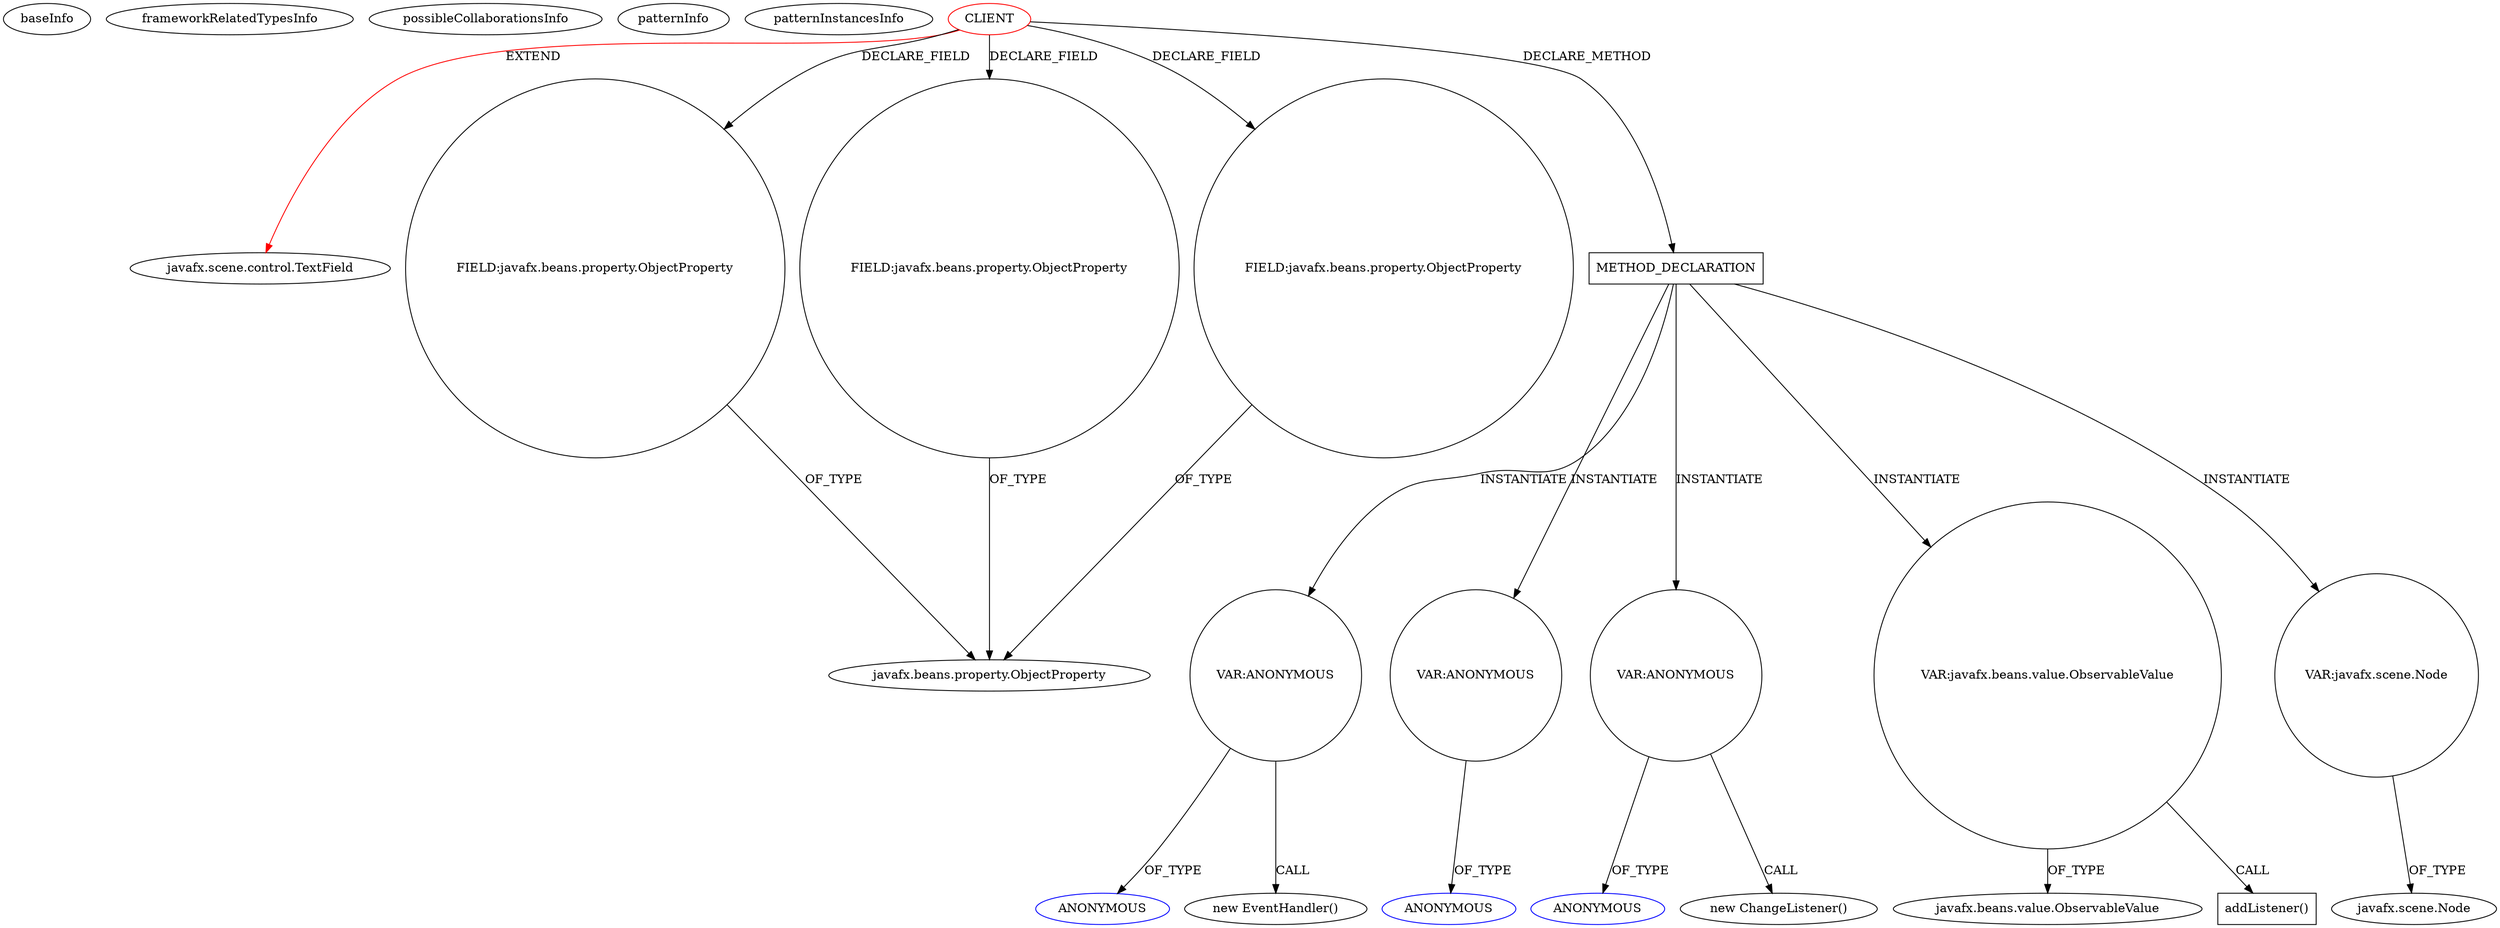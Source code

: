 digraph {
baseInfo[graphId=337,category="pattern",isAnonymous=false,possibleRelation=false]
frameworkRelatedTypesInfo[0="javafx.scene.control.TextField"]
possibleCollaborationsInfo[]
patternInfo[frequency=2.0,patternRootClient=0]
patternInstancesInfo[0="rluu-cyclehunter~/rluu-cyclehunter/cyclehunter-javafx-master/src/main/java/com/ryanluu/cyclehunter/ui/NumberTextField.java~NumberTextField~4043",1="nablex-jfx-control-date~/nablex-jfx-control-date/jfx-control-date-master/src/main/java/be/nabu/jfx/control/date/DatePicker.java~DatePicker~3721"]
1[label="javafx.scene.control.TextField",vertexType="FRAMEWORK_CLASS_TYPE",isFrameworkType=false]
0[label="CLIENT",vertexType="ROOT_CLIENT_CLASS_DECLARATION",isFrameworkType=false,color=red]
12[label="FIELD:javafx.beans.property.ObjectProperty",vertexType="FIELD_DECLARATION",isFrameworkType=false,shape=circle]
4[label="FIELD:javafx.beans.property.ObjectProperty",vertexType="FIELD_DECLARATION",isFrameworkType=false,shape=circle]
10[label="FIELD:javafx.beans.property.ObjectProperty",vertexType="FIELD_DECLARATION",isFrameworkType=false,shape=circle]
224[label="METHOD_DECLARATION",vertexType="CLIENT_METHOD_DECLARATION",isFrameworkType=false,shape=box]
252[label="VAR:ANONYMOUS",vertexType="VARIABLE_EXPRESION",isFrameworkType=false,shape=circle]
253[label="ANONYMOUS",vertexType="REFERENCE_ANONYMOUS_DECLARATION",isFrameworkType=false,color=blue]
251[label="new EventHandler()",vertexType="CONSTRUCTOR_CALL",isFrameworkType=false]
243[label="VAR:ANONYMOUS",vertexType="VARIABLE_EXPRESION",isFrameworkType=false,shape=circle]
244[label="ANONYMOUS",vertexType="REFERENCE_ANONYMOUS_DECLARATION",isFrameworkType=false,color=blue]
268[label="VAR:ANONYMOUS",vertexType="VARIABLE_EXPRESION",isFrameworkType=false,shape=circle]
269[label="ANONYMOUS",vertexType="REFERENCE_ANONYMOUS_DECLARATION",isFrameworkType=false,color=blue]
267[label="new ChangeListener()",vertexType="CONSTRUCTOR_CALL",isFrameworkType=false]
5[label="javafx.beans.property.ObjectProperty",vertexType="FRAMEWORK_CLASS_TYPE",isFrameworkType=false]
262[label="VAR:javafx.beans.value.ObservableValue",vertexType="VARIABLE_EXPRESION",isFrameworkType=false,shape=circle]
54[label="javafx.beans.value.ObservableValue",vertexType="FRAMEWORK_INTERFACE_TYPE",isFrameworkType=false]
263[label="addListener()",vertexType="INSIDE_CALL",isFrameworkType=false,shape=box]
286[label="VAR:javafx.scene.Node",vertexType="VARIABLE_EXPRESION",isFrameworkType=false,shape=circle]
86[label="javafx.scene.Node",vertexType="FRAMEWORK_CLASS_TYPE",isFrameworkType=false]
252->251[label="CALL"]
0->10[label="DECLARE_FIELD"]
224->268[label="INSTANTIATE"]
286->86[label="OF_TYPE"]
268->267[label="CALL"]
0->4[label="DECLARE_FIELD"]
10->5[label="OF_TYPE"]
0->12[label="DECLARE_FIELD"]
268->269[label="OF_TYPE"]
243->244[label="OF_TYPE"]
262->54[label="OF_TYPE"]
0->224[label="DECLARE_METHOD"]
0->1[label="EXTEND",color=red]
224->243[label="INSTANTIATE"]
224->286[label="INSTANTIATE"]
262->263[label="CALL"]
224->262[label="INSTANTIATE"]
12->5[label="OF_TYPE"]
4->5[label="OF_TYPE"]
224->252[label="INSTANTIATE"]
252->253[label="OF_TYPE"]
}
